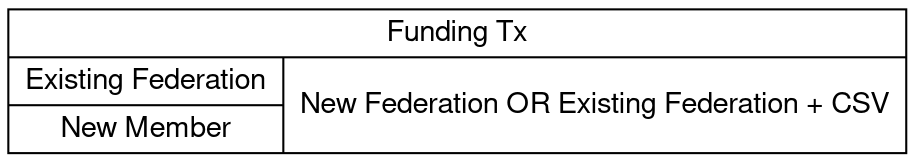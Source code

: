 digraph funding {    
    fontname="Helvetica,Arial,sans-serif"
    node [fontname="Helvetica,Arial,sans-serif"]
    edge [fontname="Helvetica,Arial,sans-serif"]    
    node [shape=record];
    rankdir="LR";

    fundingtx [label="Funding Tx | {{Existing Federation | New Member} | New Federation OR Existing Federation + CSV}"];
}
